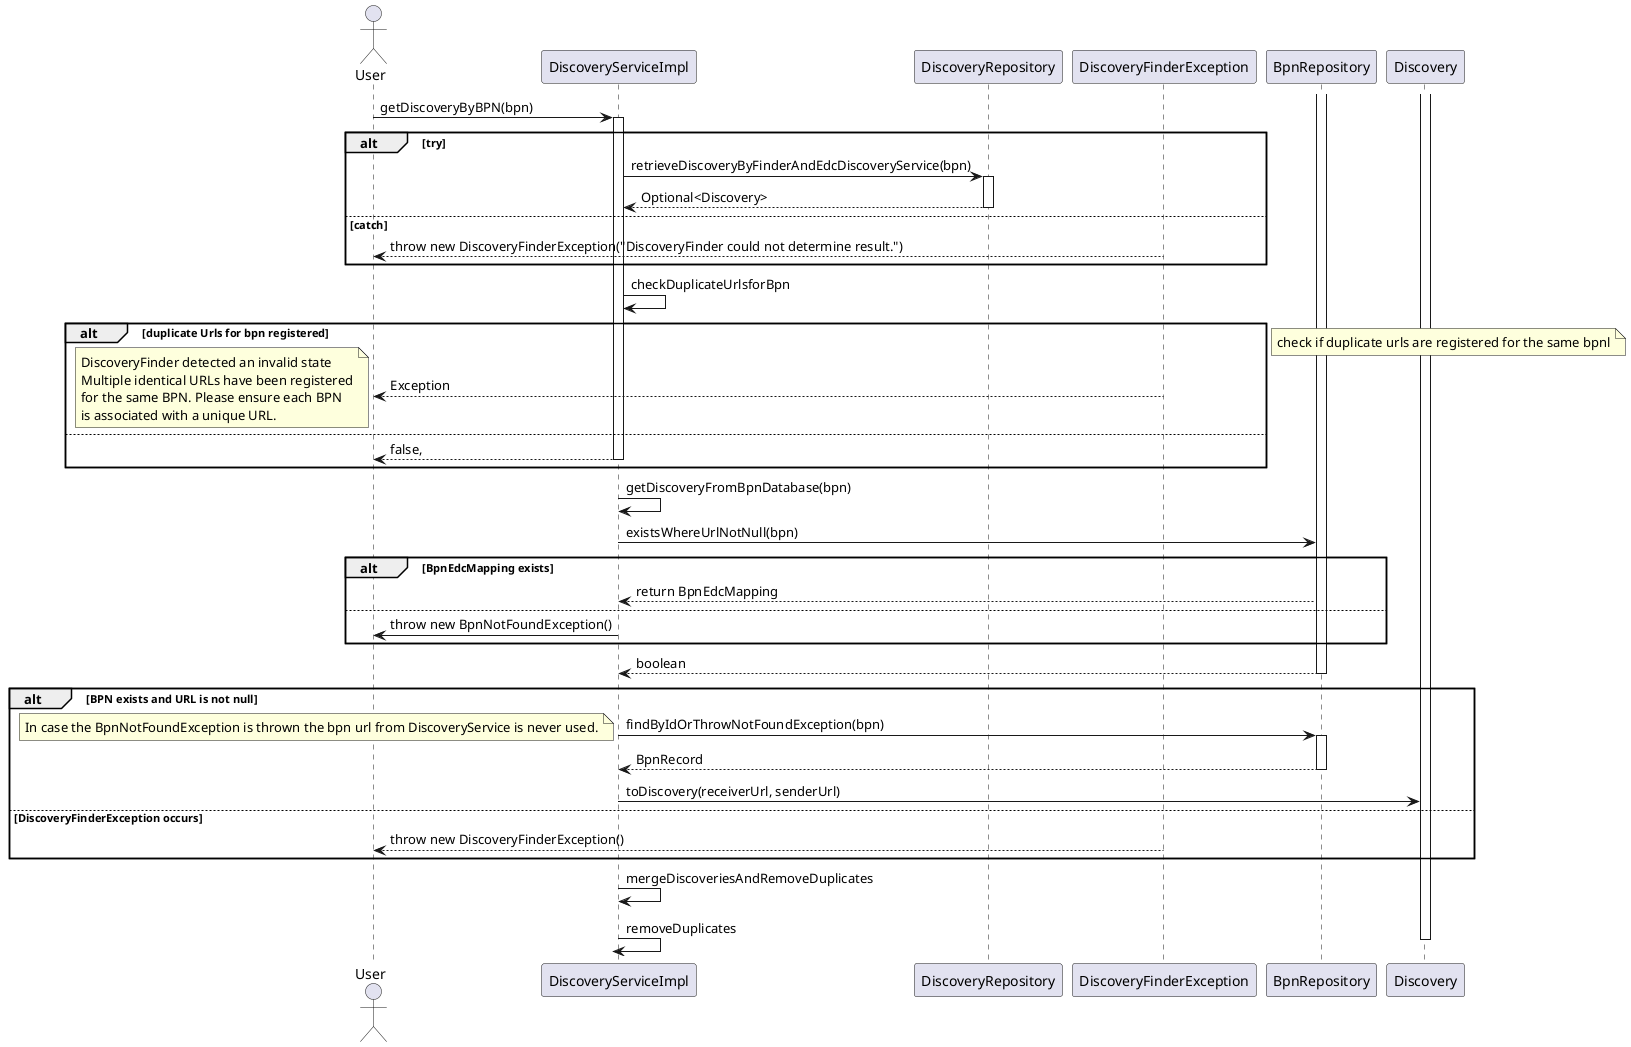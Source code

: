 @startuml

actor User

User -> DiscoveryServiceImpl : getDiscoveryByBPN(bpn)
activate DiscoveryServiceImpl

alt try
    DiscoveryServiceImpl -> DiscoveryRepository : retrieveDiscoveryByFinderAndEdcDiscoveryService(bpn)
    activate DiscoveryRepository
    DiscoveryRepository --> DiscoveryServiceImpl : Optional<Discovery>
    deactivate DiscoveryRepository
else catch
    DiscoveryFinderException --> User : throw new DiscoveryFinderException("DiscoveryFinder could not determine result.")
end alt

DiscoveryServiceImpl -> DiscoveryServiceImpl : checkDuplicateUrlsforBpn
alt duplicate Urls for bpn registered
     DiscoveryFinderException --> User : Exception
    note left
        DiscoveryFinder detected an invalid state
        Multiple identical URLs have been registered
        for the same BPN. Please ensure each BPN
        is associated with a unique URL.
    end note
else
    return false,
end

note left
    check if duplicate urls are registered for the same bpnl
end note


DiscoveryServiceImpl -> DiscoveryServiceImpl: getDiscoveryFromBpnDatabase(bpn)
DiscoveryServiceImpl -> BpnRepository : existsWhereUrlNotNull(bpn)
alt BpnEdcMapping exists
   DiscoveryServiceImpl <-- BpnRepository : return BpnEdcMapping
else
DiscoveryServiceImpl -> User : throw new BpnNotFoundException()
end alt
activate BpnRepository
BpnRepository --> DiscoveryServiceImpl : boolean
deactivate BpnRepository

alt BPN exists and URL is not null
    DiscoveryServiceImpl -> BpnRepository : findByIdOrThrowNotFoundException(bpn)
    note left
        In case the BpnNotFoundException is thrown the bpn url from DiscoveryService is never used.
    end note
    activate BpnRepository
    BpnRepository --> DiscoveryServiceImpl : BpnRecord
    deactivate BpnRepository
    DiscoveryServiceImpl -> Discovery : toDiscovery(receiverUrl, senderUrl)
else DiscoveryFinderException occurs
    DiscoveryFinderException --> User : throw new DiscoveryFinderException()
end

activate Discovery
    DiscoveryServiceImpl -> DiscoveryServiceImpl : mergeDiscoveriesAndRemoveDuplicates
    DiscoveryServiceImpl -> DiscoveryServiceImpl :  removeDuplicates
deactivate Discovery

deactivate DiscoveryServiceImpl

@enduml
